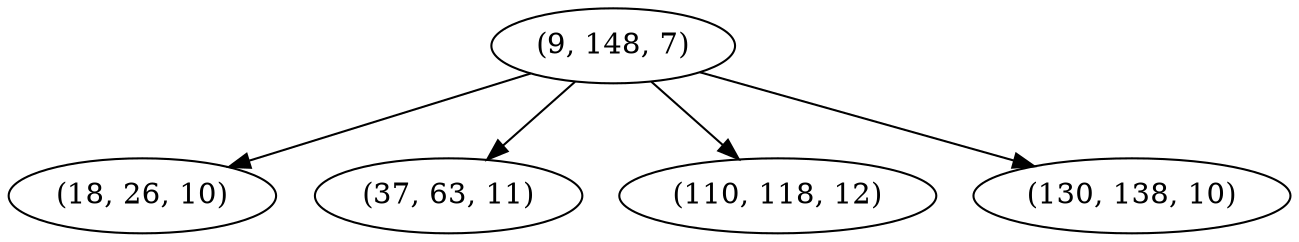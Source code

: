 digraph tree {
    "(9, 148, 7)";
    "(18, 26, 10)";
    "(37, 63, 11)";
    "(110, 118, 12)";
    "(130, 138, 10)";
    "(9, 148, 7)" -> "(18, 26, 10)";
    "(9, 148, 7)" -> "(37, 63, 11)";
    "(9, 148, 7)" -> "(110, 118, 12)";
    "(9, 148, 7)" -> "(130, 138, 10)";
}

